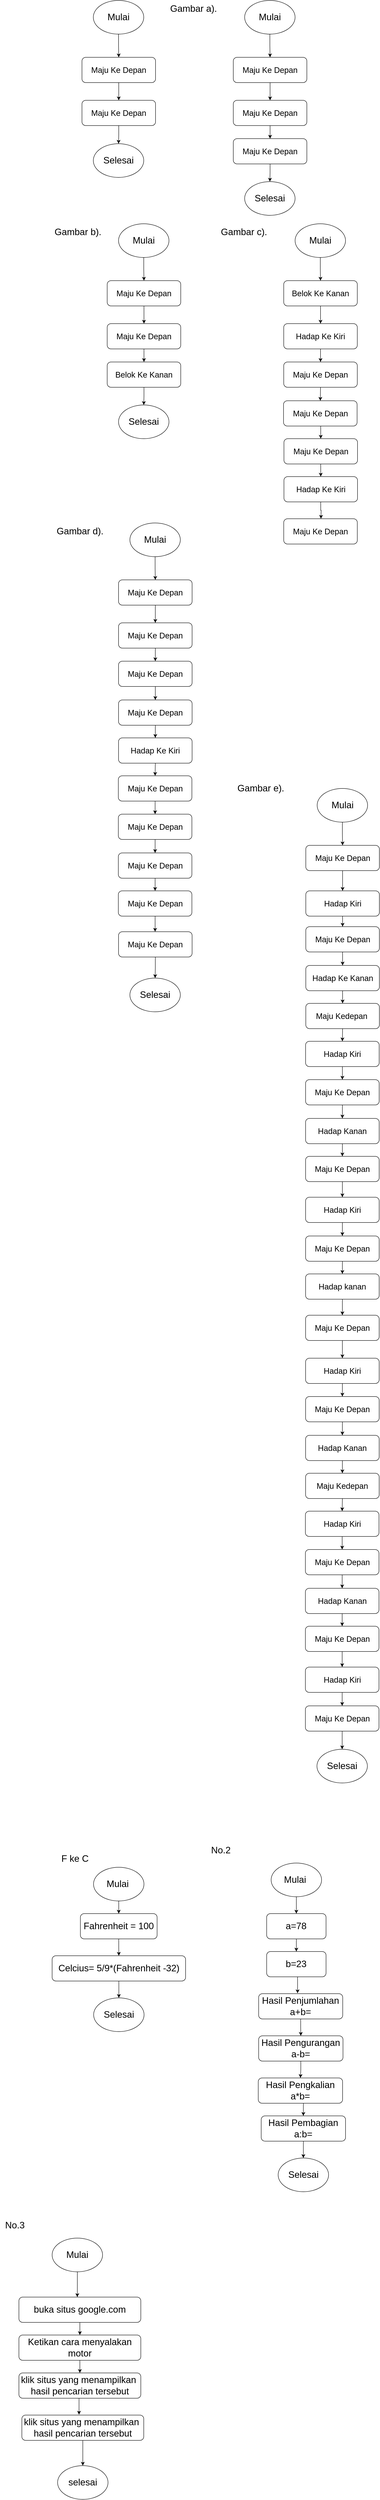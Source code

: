 <mxfile version="20.3.0" type="device" pages="2"><diagram id="CTqhnOpXzVAzgd7am5qN" name="Page-1"><mxGraphModel dx="2586" dy="1106" grid="1" gridSize="10" guides="1" tooltips="1" connect="1" arrows="1" fold="1" page="1" pageScale="1" pageWidth="850" pageHeight="1100" math="0" shadow="0"><root><mxCell id="0"/><mxCell id="1" parent="0"/><mxCell id="egLJqi1-wR6fPwSSr-BR-4" style="edgeStyle=orthogonalEdgeStyle;rounded=0;orthogonalLoop=1;jettySize=auto;html=1;exitX=0.5;exitY=1;exitDx=0;exitDy=0;entryX=0.5;entryY=0;entryDx=0;entryDy=0;fontSize=19;" edge="1" parent="1" source="egLJqi1-wR6fPwSSr-BR-1" target="egLJqi1-wR6fPwSSr-BR-3"><mxGeometry relative="1" as="geometry"/></mxCell><mxCell id="egLJqi1-wR6fPwSSr-BR-1" value="&lt;font style=&quot;font-size: 22px;&quot;&gt;Mulai&lt;/font&gt;" style="ellipse;whiteSpace=wrap;html=1;" vertex="1" parent="1"><mxGeometry x="67" y="50" width="120" height="80" as="geometry"/></mxCell><mxCell id="egLJqi1-wR6fPwSSr-BR-2" value="&lt;font style=&quot;font-size: 22px;&quot;&gt;Selesai&lt;/font&gt;" style="ellipse;whiteSpace=wrap;html=1;" vertex="1" parent="1"><mxGeometry x="67" y="390" width="120" height="80" as="geometry"/></mxCell><mxCell id="egLJqi1-wR6fPwSSr-BR-6" style="edgeStyle=orthogonalEdgeStyle;rounded=0;orthogonalLoop=1;jettySize=auto;html=1;exitX=0.5;exitY=1;exitDx=0;exitDy=0;entryX=0.5;entryY=0;entryDx=0;entryDy=0;fontSize=19;" edge="1" parent="1" source="egLJqi1-wR6fPwSSr-BR-3" target="egLJqi1-wR6fPwSSr-BR-5"><mxGeometry relative="1" as="geometry"/></mxCell><mxCell id="egLJqi1-wR6fPwSSr-BR-3" value="&lt;font style=&quot;font-size: 19px;&quot;&gt;Maju Ke Depan&lt;/font&gt;" style="rounded=1;whiteSpace=wrap;html=1;fontSize=22;" vertex="1" parent="1"><mxGeometry x="40" y="185" width="175" height="60" as="geometry"/></mxCell><mxCell id="egLJqi1-wR6fPwSSr-BR-7" style="edgeStyle=orthogonalEdgeStyle;rounded=0;orthogonalLoop=1;jettySize=auto;html=1;exitX=0.5;exitY=1;exitDx=0;exitDy=0;entryX=0.5;entryY=0;entryDx=0;entryDy=0;fontSize=19;" edge="1" parent="1" source="egLJqi1-wR6fPwSSr-BR-5" target="egLJqi1-wR6fPwSSr-BR-2"><mxGeometry relative="1" as="geometry"/></mxCell><mxCell id="egLJqi1-wR6fPwSSr-BR-5" value="&lt;font style=&quot;font-size: 19px;&quot;&gt;Maju Ke Depan&lt;/font&gt;" style="rounded=1;whiteSpace=wrap;html=1;fontSize=22;" vertex="1" parent="1"><mxGeometry x="40" y="287" width="175" height="60" as="geometry"/></mxCell><mxCell id="egLJqi1-wR6fPwSSr-BR-8" value="Gambar a)." style="text;html=1;align=center;verticalAlign=middle;resizable=0;points=[];autosize=1;strokeColor=none;fillColor=none;fontSize=22;" vertex="1" parent="1"><mxGeometry x="240" y="50" width="130" height="40" as="geometry"/></mxCell><mxCell id="egLJqi1-wR6fPwSSr-BR-13" style="edgeStyle=orthogonalEdgeStyle;rounded=0;orthogonalLoop=1;jettySize=auto;html=1;exitX=0.5;exitY=1;exitDx=0;exitDy=0;entryX=0.5;entryY=0;entryDx=0;entryDy=0;fontSize=19;" edge="1" parent="1" source="egLJqi1-wR6fPwSSr-BR-14" target="egLJqi1-wR6fPwSSr-BR-17"><mxGeometry relative="1" as="geometry"/></mxCell><mxCell id="egLJqi1-wR6fPwSSr-BR-14" value="&lt;font style=&quot;font-size: 22px;&quot;&gt;Mulai&lt;/font&gt;" style="ellipse;whiteSpace=wrap;html=1;" vertex="1" parent="1"><mxGeometry x="427" y="50" width="120" height="80" as="geometry"/></mxCell><mxCell id="egLJqi1-wR6fPwSSr-BR-15" value="&lt;font style=&quot;font-size: 22px;&quot;&gt;Selesai&lt;/font&gt;" style="ellipse;whiteSpace=wrap;html=1;" vertex="1" parent="1"><mxGeometry x="427" y="480" width="120" height="80" as="geometry"/></mxCell><mxCell id="egLJqi1-wR6fPwSSr-BR-16" style="edgeStyle=orthogonalEdgeStyle;rounded=0;orthogonalLoop=1;jettySize=auto;html=1;exitX=0.5;exitY=1;exitDx=0;exitDy=0;entryX=0.5;entryY=0;entryDx=0;entryDy=0;fontSize=19;" edge="1" parent="1" source="egLJqi1-wR6fPwSSr-BR-17" target="egLJqi1-wR6fPwSSr-BR-19"><mxGeometry relative="1" as="geometry"/></mxCell><mxCell id="egLJqi1-wR6fPwSSr-BR-17" value="&lt;font style=&quot;font-size: 19px;&quot;&gt;Maju Ke Depan&lt;/font&gt;" style="rounded=1;whiteSpace=wrap;html=1;fontSize=22;" vertex="1" parent="1"><mxGeometry x="400" y="185" width="175" height="60" as="geometry"/></mxCell><mxCell id="egLJqi1-wR6fPwSSr-BR-21" style="edgeStyle=orthogonalEdgeStyle;rounded=0;orthogonalLoop=1;jettySize=auto;html=1;exitX=0.5;exitY=1;exitDx=0;exitDy=0;entryX=0.5;entryY=0;entryDx=0;entryDy=0;fontSize=22;" edge="1" parent="1" source="egLJqi1-wR6fPwSSr-BR-19" target="egLJqi1-wR6fPwSSr-BR-20"><mxGeometry relative="1" as="geometry"/></mxCell><mxCell id="egLJqi1-wR6fPwSSr-BR-19" value="&lt;font style=&quot;font-size: 19px;&quot;&gt;Maju Ke Depan&lt;/font&gt;" style="rounded=1;whiteSpace=wrap;html=1;fontSize=22;" vertex="1" parent="1"><mxGeometry x="400" y="287" width="175" height="60" as="geometry"/></mxCell><mxCell id="egLJqi1-wR6fPwSSr-BR-22" style="edgeStyle=orthogonalEdgeStyle;rounded=0;orthogonalLoop=1;jettySize=auto;html=1;exitX=0.5;exitY=1;exitDx=0;exitDy=0;entryX=0.5;entryY=0;entryDx=0;entryDy=0;fontSize=22;" edge="1" parent="1" source="egLJqi1-wR6fPwSSr-BR-20" target="egLJqi1-wR6fPwSSr-BR-15"><mxGeometry relative="1" as="geometry"/></mxCell><mxCell id="egLJqi1-wR6fPwSSr-BR-20" value="&lt;font style=&quot;font-size: 19px;&quot;&gt;Maju Ke Depan&lt;/font&gt;" style="rounded=1;whiteSpace=wrap;html=1;fontSize=22;" vertex="1" parent="1"><mxGeometry x="400" y="378" width="175" height="60" as="geometry"/></mxCell><mxCell id="egLJqi1-wR6fPwSSr-BR-23" value="Gambar b)." style="text;html=1;align=center;verticalAlign=middle;resizable=0;points=[];autosize=1;strokeColor=none;fillColor=none;fontSize=22;" vertex="1" parent="1"><mxGeometry x="-35" y="580" width="130" height="40" as="geometry"/></mxCell><mxCell id="egLJqi1-wR6fPwSSr-BR-24" style="edgeStyle=orthogonalEdgeStyle;rounded=0;orthogonalLoop=1;jettySize=auto;html=1;exitX=0.5;exitY=1;exitDx=0;exitDy=0;entryX=0.5;entryY=0;entryDx=0;entryDy=0;fontSize=19;" edge="1" parent="1" source="egLJqi1-wR6fPwSSr-BR-25" target="egLJqi1-wR6fPwSSr-BR-28"><mxGeometry relative="1" as="geometry"/></mxCell><mxCell id="egLJqi1-wR6fPwSSr-BR-25" value="&lt;font style=&quot;font-size: 22px;&quot;&gt;Mulai&lt;/font&gt;" style="ellipse;whiteSpace=wrap;html=1;" vertex="1" parent="1"><mxGeometry x="127" y="580" width="120" height="80" as="geometry"/></mxCell><mxCell id="egLJqi1-wR6fPwSSr-BR-26" value="&lt;font style=&quot;font-size: 22px;&quot;&gt;Selesai&lt;/font&gt;" style="ellipse;whiteSpace=wrap;html=1;" vertex="1" parent="1"><mxGeometry x="127" y="1010" width="120" height="80" as="geometry"/></mxCell><mxCell id="egLJqi1-wR6fPwSSr-BR-27" style="edgeStyle=orthogonalEdgeStyle;rounded=0;orthogonalLoop=1;jettySize=auto;html=1;exitX=0.5;exitY=1;exitDx=0;exitDy=0;entryX=0.5;entryY=0;entryDx=0;entryDy=0;fontSize=19;" edge="1" parent="1" source="egLJqi1-wR6fPwSSr-BR-28" target="egLJqi1-wR6fPwSSr-BR-30"><mxGeometry relative="1" as="geometry"/></mxCell><mxCell id="egLJqi1-wR6fPwSSr-BR-28" value="&lt;font style=&quot;font-size: 19px;&quot;&gt;Maju Ke Depan&lt;/font&gt;" style="rounded=1;whiteSpace=wrap;html=1;fontSize=22;" vertex="1" parent="1"><mxGeometry x="100" y="715" width="175" height="60" as="geometry"/></mxCell><mxCell id="egLJqi1-wR6fPwSSr-BR-29" style="edgeStyle=orthogonalEdgeStyle;rounded=0;orthogonalLoop=1;jettySize=auto;html=1;exitX=0.5;exitY=1;exitDx=0;exitDy=0;entryX=0.5;entryY=0;entryDx=0;entryDy=0;fontSize=22;" edge="1" parent="1" source="egLJqi1-wR6fPwSSr-BR-30" target="egLJqi1-wR6fPwSSr-BR-32"><mxGeometry relative="1" as="geometry"/></mxCell><mxCell id="egLJqi1-wR6fPwSSr-BR-30" value="&lt;font style=&quot;font-size: 19px;&quot;&gt;Maju Ke Depan&lt;/font&gt;" style="rounded=1;whiteSpace=wrap;html=1;fontSize=22;" vertex="1" parent="1"><mxGeometry x="100" y="817" width="175" height="60" as="geometry"/></mxCell><mxCell id="egLJqi1-wR6fPwSSr-BR-31" style="edgeStyle=orthogonalEdgeStyle;rounded=0;orthogonalLoop=1;jettySize=auto;html=1;exitX=0.5;exitY=1;exitDx=0;exitDy=0;entryX=0.5;entryY=0;entryDx=0;entryDy=0;fontSize=22;" edge="1" parent="1" source="egLJqi1-wR6fPwSSr-BR-32" target="egLJqi1-wR6fPwSSr-BR-26"><mxGeometry relative="1" as="geometry"/></mxCell><mxCell id="egLJqi1-wR6fPwSSr-BR-32" value="&lt;font style=&quot;font-size: 19px;&quot;&gt;Belok Ke Kanan&lt;/font&gt;" style="rounded=1;whiteSpace=wrap;html=1;fontSize=22;" vertex="1" parent="1"><mxGeometry x="100" y="908" width="175" height="60" as="geometry"/></mxCell><mxCell id="egLJqi1-wR6fPwSSr-BR-33" style="edgeStyle=orthogonalEdgeStyle;rounded=0;orthogonalLoop=1;jettySize=auto;html=1;exitX=0.5;exitY=1;exitDx=0;exitDy=0;entryX=0.5;entryY=0;entryDx=0;entryDy=0;fontSize=19;" edge="1" parent="1" source="egLJqi1-wR6fPwSSr-BR-34" target="egLJqi1-wR6fPwSSr-BR-37"><mxGeometry relative="1" as="geometry"/></mxCell><mxCell id="egLJqi1-wR6fPwSSr-BR-34" value="&lt;font style=&quot;font-size: 22px;&quot;&gt;Mulai&lt;/font&gt;" style="ellipse;whiteSpace=wrap;html=1;" vertex="1" parent="1"><mxGeometry x="547" y="580" width="120" height="80" as="geometry"/></mxCell><mxCell id="egLJqi1-wR6fPwSSr-BR-36" style="edgeStyle=orthogonalEdgeStyle;rounded=0;orthogonalLoop=1;jettySize=auto;html=1;exitX=0.5;exitY=1;exitDx=0;exitDy=0;entryX=0.5;entryY=0;entryDx=0;entryDy=0;fontSize=19;" edge="1" parent="1" source="egLJqi1-wR6fPwSSr-BR-37" target="egLJqi1-wR6fPwSSr-BR-39"><mxGeometry relative="1" as="geometry"/></mxCell><mxCell id="egLJqi1-wR6fPwSSr-BR-37" value="&lt;font style=&quot;font-size: 19px;&quot;&gt;Belok Ke Kanan&lt;/font&gt;" style="rounded=1;whiteSpace=wrap;html=1;fontSize=22;" vertex="1" parent="1"><mxGeometry x="520" y="715" width="175" height="60" as="geometry"/></mxCell><mxCell id="egLJqi1-wR6fPwSSr-BR-38" style="edgeStyle=orthogonalEdgeStyle;rounded=0;orthogonalLoop=1;jettySize=auto;html=1;exitX=0.5;exitY=1;exitDx=0;exitDy=0;entryX=0.5;entryY=0;entryDx=0;entryDy=0;fontSize=22;" edge="1" parent="1" source="egLJqi1-wR6fPwSSr-BR-39" target="egLJqi1-wR6fPwSSr-BR-41"><mxGeometry relative="1" as="geometry"/></mxCell><mxCell id="egLJqi1-wR6fPwSSr-BR-39" value="&lt;font style=&quot;font-size: 19px;&quot;&gt;Hadap Ke Kiri&lt;/font&gt;" style="rounded=1;whiteSpace=wrap;html=1;fontSize=22;" vertex="1" parent="1"><mxGeometry x="520" y="817" width="175" height="60" as="geometry"/></mxCell><mxCell id="egLJqi1-wR6fPwSSr-BR-135" style="edgeStyle=orthogonalEdgeStyle;rounded=0;orthogonalLoop=1;jettySize=auto;html=1;exitX=0.5;exitY=1;exitDx=0;exitDy=0;entryX=0.5;entryY=0;entryDx=0;entryDy=0;fontSize=22;" edge="1" parent="1" source="egLJqi1-wR6fPwSSr-BR-41" target="egLJqi1-wR6fPwSSr-BR-132"><mxGeometry relative="1" as="geometry"/></mxCell><mxCell id="egLJqi1-wR6fPwSSr-BR-41" value="&lt;font style=&quot;font-size: 19px;&quot;&gt;Maju Ke Depan&lt;/font&gt;" style="rounded=1;whiteSpace=wrap;html=1;fontSize=22;" vertex="1" parent="1"><mxGeometry x="520" y="908" width="175" height="60" as="geometry"/></mxCell><mxCell id="egLJqi1-wR6fPwSSr-BR-42" value="Gambar c)." style="text;html=1;align=center;verticalAlign=middle;resizable=0;points=[];autosize=1;strokeColor=none;fillColor=none;fontSize=22;" vertex="1" parent="1"><mxGeometry x="360" y="580" width="130" height="40" as="geometry"/></mxCell><mxCell id="egLJqi1-wR6fPwSSr-BR-46" style="edgeStyle=orthogonalEdgeStyle;rounded=0;orthogonalLoop=1;jettySize=auto;html=1;exitX=0.5;exitY=1;exitDx=0;exitDy=0;entryX=0.5;entryY=0;entryDx=0;entryDy=0;fontSize=22;" edge="1" parent="1" source="egLJqi1-wR6fPwSSr-BR-43" target="egLJqi1-wR6fPwSSr-BR-44"><mxGeometry relative="1" as="geometry"/></mxCell><mxCell id="egLJqi1-wR6fPwSSr-BR-43" value="&lt;font style=&quot;font-size: 19px;&quot;&gt;Maju Ke Depan&lt;/font&gt;" style="rounded=1;whiteSpace=wrap;html=1;fontSize=22;" vertex="1" parent="1"><mxGeometry x="520.5" y="1090" width="175" height="60" as="geometry"/></mxCell><mxCell id="egLJqi1-wR6fPwSSr-BR-48" style="edgeStyle=orthogonalEdgeStyle;rounded=0;orthogonalLoop=1;jettySize=auto;html=1;exitX=0.5;exitY=1;exitDx=0;exitDy=0;fontSize=22;" edge="1" parent="1" source="egLJqi1-wR6fPwSSr-BR-44"><mxGeometry relative="1" as="geometry"><mxPoint x="608.5" y="1280" as="targetPoint"/></mxGeometry></mxCell><mxCell id="egLJqi1-wR6fPwSSr-BR-44" value="&lt;font style=&quot;font-size: 19px;&quot;&gt;Hadap Ke Kiri&lt;/font&gt;" style="rounded=1;whiteSpace=wrap;html=1;fontSize=22;" vertex="1" parent="1"><mxGeometry x="520.5" y="1180" width="175" height="60" as="geometry"/></mxCell><mxCell id="egLJqi1-wR6fPwSSr-BR-49" style="edgeStyle=orthogonalEdgeStyle;rounded=0;orthogonalLoop=1;jettySize=auto;html=1;exitX=0.5;exitY=1;exitDx=0;exitDy=0;entryX=0.5;entryY=0;entryDx=0;entryDy=0;fontSize=19;" edge="1" parent="1" source="egLJqi1-wR6fPwSSr-BR-50" target="egLJqi1-wR6fPwSSr-BR-52"><mxGeometry relative="1" as="geometry"/></mxCell><mxCell id="egLJqi1-wR6fPwSSr-BR-50" value="&lt;font style=&quot;font-size: 22px;&quot;&gt;Mulai&lt;/font&gt;" style="ellipse;whiteSpace=wrap;html=1;" vertex="1" parent="1"><mxGeometry x="154" y="1290" width="120" height="80" as="geometry"/></mxCell><mxCell id="egLJqi1-wR6fPwSSr-BR-51" style="edgeStyle=orthogonalEdgeStyle;rounded=0;orthogonalLoop=1;jettySize=auto;html=1;exitX=0.5;exitY=1;exitDx=0;exitDy=0;entryX=0.5;entryY=0;entryDx=0;entryDy=0;fontSize=19;" edge="1" parent="1" source="egLJqi1-wR6fPwSSr-BR-52" target="egLJqi1-wR6fPwSSr-BR-54"><mxGeometry relative="1" as="geometry"/></mxCell><mxCell id="egLJqi1-wR6fPwSSr-BR-52" value="&lt;font style=&quot;font-size: 19px;&quot;&gt;Maju Ke Depan&lt;/font&gt;" style="rounded=1;whiteSpace=wrap;html=1;fontSize=22;" vertex="1" parent="1"><mxGeometry x="127" y="1425" width="175" height="60" as="geometry"/></mxCell><mxCell id="egLJqi1-wR6fPwSSr-BR-53" style="edgeStyle=orthogonalEdgeStyle;rounded=0;orthogonalLoop=1;jettySize=auto;html=1;exitX=0.5;exitY=1;exitDx=0;exitDy=0;entryX=0.5;entryY=0;entryDx=0;entryDy=0;fontSize=22;" edge="1" parent="1" source="egLJqi1-wR6fPwSSr-BR-54" target="egLJqi1-wR6fPwSSr-BR-56"><mxGeometry relative="1" as="geometry"/></mxCell><mxCell id="egLJqi1-wR6fPwSSr-BR-54" value="&lt;font style=&quot;font-size: 19px;&quot;&gt;Maju Ke Depan&lt;/font&gt;" style="rounded=1;whiteSpace=wrap;html=1;fontSize=22;" vertex="1" parent="1"><mxGeometry x="127" y="1527" width="175" height="60" as="geometry"/></mxCell><mxCell id="egLJqi1-wR6fPwSSr-BR-55" style="edgeStyle=orthogonalEdgeStyle;rounded=0;orthogonalLoop=1;jettySize=auto;html=1;exitX=0.5;exitY=1;exitDx=0;exitDy=0;entryX=0.5;entryY=0;entryDx=0;entryDy=0;fontSize=22;" edge="1" parent="1" source="egLJqi1-wR6fPwSSr-BR-56" target="egLJqi1-wR6fPwSSr-BR-58"><mxGeometry relative="1" as="geometry"><mxPoint x="214" y="1720" as="targetPoint"/></mxGeometry></mxCell><mxCell id="egLJqi1-wR6fPwSSr-BR-56" value="&lt;font style=&quot;font-size: 19px;&quot;&gt;Maju Ke Depan&lt;/font&gt;" style="rounded=1;whiteSpace=wrap;html=1;fontSize=22;" vertex="1" parent="1"><mxGeometry x="127" y="1618" width="175" height="60" as="geometry"/></mxCell><mxCell id="egLJqi1-wR6fPwSSr-BR-57" style="edgeStyle=orthogonalEdgeStyle;rounded=0;orthogonalLoop=1;jettySize=auto;html=1;exitX=0.5;exitY=1;exitDx=0;exitDy=0;entryX=0.5;entryY=0;entryDx=0;entryDy=0;fontSize=22;" edge="1" parent="1" source="egLJqi1-wR6fPwSSr-BR-58" target="egLJqi1-wR6fPwSSr-BR-59"><mxGeometry relative="1" as="geometry"/></mxCell><mxCell id="egLJqi1-wR6fPwSSr-BR-58" value="&lt;font style=&quot;font-size: 19px;&quot;&gt;Maju Ke Depan&lt;/font&gt;" style="rounded=1;whiteSpace=wrap;html=1;fontSize=22;" vertex="1" parent="1"><mxGeometry x="127" y="1710" width="175" height="60" as="geometry"/></mxCell><mxCell id="egLJqi1-wR6fPwSSr-BR-75" style="edgeStyle=orthogonalEdgeStyle;rounded=0;orthogonalLoop=1;jettySize=auto;html=1;exitX=0.5;exitY=1;exitDx=0;exitDy=0;entryX=0.5;entryY=0;entryDx=0;entryDy=0;fontSize=22;" edge="1" parent="1" source="egLJqi1-wR6fPwSSr-BR-59" target="egLJqi1-wR6fPwSSr-BR-69"><mxGeometry relative="1" as="geometry"/></mxCell><mxCell id="egLJqi1-wR6fPwSSr-BR-59" value="&lt;span style=&quot;font-size: 19px;&quot;&gt;Hadap Ke Kiri&lt;/span&gt;" style="rounded=1;whiteSpace=wrap;html=1;fontSize=22;" vertex="1" parent="1"><mxGeometry x="127" y="1800" width="175" height="60" as="geometry"/></mxCell><mxCell id="egLJqi1-wR6fPwSSr-BR-60" value="Gambar d)." style="text;html=1;align=center;verticalAlign=middle;resizable=0;points=[];autosize=1;strokeColor=none;fillColor=none;fontSize=22;" vertex="1" parent="1"><mxGeometry x="-30" y="1290" width="130" height="40" as="geometry"/></mxCell><mxCell id="egLJqi1-wR6fPwSSr-BR-68" style="edgeStyle=orthogonalEdgeStyle;rounded=0;orthogonalLoop=1;jettySize=auto;html=1;exitX=0.5;exitY=1;exitDx=0;exitDy=0;entryX=0.5;entryY=0;entryDx=0;entryDy=0;fontSize=22;" edge="1" parent="1" source="egLJqi1-wR6fPwSSr-BR-69" target="egLJqi1-wR6fPwSSr-BR-71"><mxGeometry relative="1" as="geometry"/></mxCell><mxCell id="egLJqi1-wR6fPwSSr-BR-69" value="&lt;font style=&quot;font-size: 19px;&quot;&gt;Maju Ke Depan&lt;/font&gt;" style="rounded=1;whiteSpace=wrap;html=1;fontSize=22;" vertex="1" parent="1"><mxGeometry x="126.5" y="1890" width="175" height="60" as="geometry"/></mxCell><mxCell id="egLJqi1-wR6fPwSSr-BR-70" style="edgeStyle=orthogonalEdgeStyle;rounded=0;orthogonalLoop=1;jettySize=auto;html=1;exitX=0.5;exitY=1;exitDx=0;exitDy=0;entryX=0.5;entryY=0;entryDx=0;entryDy=0;fontSize=22;" edge="1" parent="1" source="egLJqi1-wR6fPwSSr-BR-71" target="egLJqi1-wR6fPwSSr-BR-73"><mxGeometry relative="1" as="geometry"><mxPoint x="213.5" y="2083" as="targetPoint"/></mxGeometry></mxCell><mxCell id="egLJqi1-wR6fPwSSr-BR-71" value="&lt;font style=&quot;font-size: 19px;&quot;&gt;Maju Ke Depan&lt;/font&gt;" style="rounded=1;whiteSpace=wrap;html=1;fontSize=22;" vertex="1" parent="1"><mxGeometry x="126.5" y="1981" width="175" height="60" as="geometry"/></mxCell><mxCell id="egLJqi1-wR6fPwSSr-BR-72" style="edgeStyle=orthogonalEdgeStyle;rounded=0;orthogonalLoop=1;jettySize=auto;html=1;exitX=0.5;exitY=1;exitDx=0;exitDy=0;entryX=0.5;entryY=0;entryDx=0;entryDy=0;fontSize=22;" edge="1" parent="1" source="egLJqi1-wR6fPwSSr-BR-73" target="egLJqi1-wR6fPwSSr-BR-74"><mxGeometry relative="1" as="geometry"/></mxCell><mxCell id="egLJqi1-wR6fPwSSr-BR-73" value="&lt;font style=&quot;font-size: 19px;&quot;&gt;Maju Ke Depan&lt;/font&gt;" style="rounded=1;whiteSpace=wrap;html=1;fontSize=22;" vertex="1" parent="1"><mxGeometry x="126.5" y="2073" width="175" height="60" as="geometry"/></mxCell><mxCell id="egLJqi1-wR6fPwSSr-BR-77" style="edgeStyle=orthogonalEdgeStyle;rounded=0;orthogonalLoop=1;jettySize=auto;html=1;exitX=0.5;exitY=1;exitDx=0;exitDy=0;entryX=0.5;entryY=0;entryDx=0;entryDy=0;fontSize=22;" edge="1" parent="1" source="egLJqi1-wR6fPwSSr-BR-74"><mxGeometry relative="1" as="geometry"><mxPoint x="214" y="2260" as="targetPoint"/></mxGeometry></mxCell><mxCell id="egLJqi1-wR6fPwSSr-BR-74" value="&lt;font style=&quot;font-size: 19px;&quot;&gt;Maju Ke Depan&lt;/font&gt;" style="rounded=1;whiteSpace=wrap;html=1;fontSize=22;" vertex="1" parent="1"><mxGeometry x="126.5" y="2163" width="175" height="60" as="geometry"/></mxCell><mxCell id="egLJqi1-wR6fPwSSr-BR-78" style="edgeStyle=orthogonalEdgeStyle;rounded=0;orthogonalLoop=1;jettySize=auto;html=1;exitX=0.5;exitY=1;exitDx=0;exitDy=0;entryX=0.5;entryY=0;entryDx=0;entryDy=0;fontSize=19;" edge="1" parent="1" source="egLJqi1-wR6fPwSSr-BR-79" target="egLJqi1-wR6fPwSSr-BR-81"><mxGeometry relative="1" as="geometry"/></mxCell><mxCell id="egLJqi1-wR6fPwSSr-BR-79" value="&lt;font style=&quot;font-size: 22px;&quot;&gt;Mulai&lt;/font&gt;" style="ellipse;whiteSpace=wrap;html=1;" vertex="1" parent="1"><mxGeometry x="599.5" y="1920" width="120" height="80" as="geometry"/></mxCell><mxCell id="egLJqi1-wR6fPwSSr-BR-80" style="edgeStyle=orthogonalEdgeStyle;rounded=0;orthogonalLoop=1;jettySize=auto;html=1;exitX=0.5;exitY=1;exitDx=0;exitDy=0;entryX=0.5;entryY=0;entryDx=0;entryDy=0;fontSize=19;" edge="1" parent="1" source="egLJqi1-wR6fPwSSr-BR-81" target="egLJqi1-wR6fPwSSr-BR-83"><mxGeometry relative="1" as="geometry"/></mxCell><mxCell id="egLJqi1-wR6fPwSSr-BR-81" value="&lt;font style=&quot;font-size: 19px;&quot;&gt;Maju Ke Depan&lt;/font&gt;" style="rounded=1;whiteSpace=wrap;html=1;fontSize=22;" vertex="1" parent="1"><mxGeometry x="572.5" y="2055" width="175" height="60" as="geometry"/></mxCell><mxCell id="egLJqi1-wR6fPwSSr-BR-82" style="edgeStyle=orthogonalEdgeStyle;rounded=0;orthogonalLoop=1;jettySize=auto;html=1;exitX=0.5;exitY=1;exitDx=0;exitDy=0;entryX=0.5;entryY=0;entryDx=0;entryDy=0;fontSize=22;" edge="1" parent="1" source="egLJqi1-wR6fPwSSr-BR-83" target="egLJqi1-wR6fPwSSr-BR-85"><mxGeometry relative="1" as="geometry"/></mxCell><mxCell id="egLJqi1-wR6fPwSSr-BR-83" value="&lt;font style=&quot;font-size: 19px;&quot;&gt;Hadap Kiri&lt;/font&gt;" style="rounded=1;whiteSpace=wrap;html=1;fontSize=22;" vertex="1" parent="1"><mxGeometry x="572.5" y="2163" width="175" height="60" as="geometry"/></mxCell><mxCell id="egLJqi1-wR6fPwSSr-BR-84" style="edgeStyle=orthogonalEdgeStyle;rounded=0;orthogonalLoop=1;jettySize=auto;html=1;exitX=0.5;exitY=1;exitDx=0;exitDy=0;entryX=0.5;entryY=0;entryDx=0;entryDy=0;fontSize=22;" edge="1" parent="1" source="egLJqi1-wR6fPwSSr-BR-85" target="egLJqi1-wR6fPwSSr-BR-87"><mxGeometry relative="1" as="geometry"><mxPoint x="659.5" y="2350" as="targetPoint"/></mxGeometry></mxCell><mxCell id="egLJqi1-wR6fPwSSr-BR-85" value="&lt;font style=&quot;font-size: 19px;&quot;&gt;Maju Ke Depan&lt;/font&gt;" style="rounded=1;whiteSpace=wrap;html=1;fontSize=22;" vertex="1" parent="1"><mxGeometry x="572.5" y="2248" width="175" height="60" as="geometry"/></mxCell><mxCell id="egLJqi1-wR6fPwSSr-BR-86" style="edgeStyle=orthogonalEdgeStyle;rounded=0;orthogonalLoop=1;jettySize=auto;html=1;exitX=0.5;exitY=1;exitDx=0;exitDy=0;entryX=0.5;entryY=0;entryDx=0;entryDy=0;fontSize=22;" edge="1" parent="1" source="egLJqi1-wR6fPwSSr-BR-87" target="egLJqi1-wR6fPwSSr-BR-89"><mxGeometry relative="1" as="geometry"/></mxCell><mxCell id="egLJqi1-wR6fPwSSr-BR-87" value="&lt;font style=&quot;font-size: 19px;&quot;&gt;Hadap Ke Kanan&lt;/font&gt;" style="rounded=1;whiteSpace=wrap;html=1;fontSize=22;" vertex="1" parent="1"><mxGeometry x="572.5" y="2340" width="175" height="60" as="geometry"/></mxCell><mxCell id="egLJqi1-wR6fPwSSr-BR-88" style="edgeStyle=orthogonalEdgeStyle;rounded=0;orthogonalLoop=1;jettySize=auto;html=1;exitX=0.5;exitY=1;exitDx=0;exitDy=0;entryX=0.5;entryY=0;entryDx=0;entryDy=0;fontSize=22;" edge="1" parent="1" source="egLJqi1-wR6fPwSSr-BR-89" target="egLJqi1-wR6fPwSSr-BR-91"><mxGeometry relative="1" as="geometry"/></mxCell><mxCell id="egLJqi1-wR6fPwSSr-BR-89" value="&lt;font style=&quot;font-size: 19px;&quot;&gt;Maju Kedepan&amp;nbsp;&lt;/font&gt;" style="rounded=1;whiteSpace=wrap;html=1;fontSize=22;" vertex="1" parent="1"><mxGeometry x="572.5" y="2430" width="175" height="60" as="geometry"/></mxCell><mxCell id="egLJqi1-wR6fPwSSr-BR-90" style="edgeStyle=orthogonalEdgeStyle;rounded=0;orthogonalLoop=1;jettySize=auto;html=1;exitX=0.5;exitY=1;exitDx=0;exitDy=0;entryX=0.5;entryY=0;entryDx=0;entryDy=0;fontSize=22;" edge="1" parent="1" source="egLJqi1-wR6fPwSSr-BR-91" target="egLJqi1-wR6fPwSSr-BR-93"><mxGeometry relative="1" as="geometry"/></mxCell><mxCell id="egLJqi1-wR6fPwSSr-BR-91" value="&lt;font style=&quot;font-size: 19px;&quot;&gt;Hadap Kiri&lt;/font&gt;" style="rounded=1;whiteSpace=wrap;html=1;fontSize=22;" vertex="1" parent="1"><mxGeometry x="572" y="2520" width="175" height="60" as="geometry"/></mxCell><mxCell id="egLJqi1-wR6fPwSSr-BR-92" style="edgeStyle=orthogonalEdgeStyle;rounded=0;orthogonalLoop=1;jettySize=auto;html=1;exitX=0.5;exitY=1;exitDx=0;exitDy=0;entryX=0.5;entryY=0;entryDx=0;entryDy=0;fontSize=22;" edge="1" parent="1" source="egLJqi1-wR6fPwSSr-BR-93" target="egLJqi1-wR6fPwSSr-BR-95"><mxGeometry relative="1" as="geometry"><mxPoint x="659" y="2713" as="targetPoint"/></mxGeometry></mxCell><mxCell id="egLJqi1-wR6fPwSSr-BR-93" value="&lt;font style=&quot;font-size: 19px;&quot;&gt;Maju Ke Depan&lt;/font&gt;" style="rounded=1;whiteSpace=wrap;html=1;fontSize=22;" vertex="1" parent="1"><mxGeometry x="572" y="2611" width="175" height="60" as="geometry"/></mxCell><mxCell id="egLJqi1-wR6fPwSSr-BR-94" style="edgeStyle=orthogonalEdgeStyle;rounded=0;orthogonalLoop=1;jettySize=auto;html=1;exitX=0.5;exitY=1;exitDx=0;exitDy=0;entryX=0.5;entryY=0;entryDx=0;entryDy=0;fontSize=22;" edge="1" parent="1" source="egLJqi1-wR6fPwSSr-BR-95" target="egLJqi1-wR6fPwSSr-BR-96"><mxGeometry relative="1" as="geometry"/></mxCell><mxCell id="egLJqi1-wR6fPwSSr-BR-95" value="&lt;font style=&quot;font-size: 19px;&quot;&gt;Hadap Kanan&lt;/font&gt;" style="rounded=1;whiteSpace=wrap;html=1;fontSize=22;" vertex="1" parent="1"><mxGeometry x="572" y="2703" width="175" height="60" as="geometry"/></mxCell><mxCell id="egLJqi1-wR6fPwSSr-BR-103" style="edgeStyle=orthogonalEdgeStyle;rounded=0;orthogonalLoop=1;jettySize=auto;html=1;exitX=0.5;exitY=1;exitDx=0;exitDy=0;entryX=0.5;entryY=0;entryDx=0;entryDy=0;fontSize=22;" edge="1" parent="1" source="egLJqi1-wR6fPwSSr-BR-96" target="egLJqi1-wR6fPwSSr-BR-99"><mxGeometry relative="1" as="geometry"/></mxCell><mxCell id="egLJqi1-wR6fPwSSr-BR-96" value="&lt;font style=&quot;font-size: 19px;&quot;&gt;Maju Ke Depan&lt;/font&gt;" style="rounded=1;whiteSpace=wrap;html=1;fontSize=22;" vertex="1" parent="1"><mxGeometry x="572" y="2793" width="175" height="60" as="geometry"/></mxCell><mxCell id="egLJqi1-wR6fPwSSr-BR-97" value="Gambar e)." style="text;html=1;align=center;verticalAlign=middle;resizable=0;points=[];autosize=1;strokeColor=none;fillColor=none;fontSize=22;" vertex="1" parent="1"><mxGeometry x="400" y="1900" width="130" height="40" as="geometry"/></mxCell><mxCell id="egLJqi1-wR6fPwSSr-BR-98" style="edgeStyle=orthogonalEdgeStyle;rounded=0;orthogonalLoop=1;jettySize=auto;html=1;exitX=0.5;exitY=1;exitDx=0;exitDy=0;entryX=0.5;entryY=0;entryDx=0;entryDy=0;fontSize=22;" edge="1" parent="1" source="egLJqi1-wR6fPwSSr-BR-99" target="egLJqi1-wR6fPwSSr-BR-101"><mxGeometry relative="1" as="geometry"><mxPoint x="659" y="2992" as="targetPoint"/></mxGeometry></mxCell><mxCell id="egLJqi1-wR6fPwSSr-BR-99" value="&lt;font style=&quot;font-size: 19px;&quot;&gt;Hadap Kiri&lt;/font&gt;" style="rounded=1;whiteSpace=wrap;html=1;fontSize=22;" vertex="1" parent="1"><mxGeometry x="572" y="2890" width="175" height="60" as="geometry"/></mxCell><mxCell id="egLJqi1-wR6fPwSSr-BR-100" style="edgeStyle=orthogonalEdgeStyle;rounded=0;orthogonalLoop=1;jettySize=auto;html=1;exitX=0.5;exitY=1;exitDx=0;exitDy=0;entryX=0.5;entryY=0;entryDx=0;entryDy=0;fontSize=22;" edge="1" parent="1" source="egLJqi1-wR6fPwSSr-BR-101" target="egLJqi1-wR6fPwSSr-BR-102"><mxGeometry relative="1" as="geometry"/></mxCell><mxCell id="egLJqi1-wR6fPwSSr-BR-101" value="&lt;font style=&quot;font-size: 19px;&quot;&gt;Maju Ke Depan&lt;/font&gt;" style="rounded=1;whiteSpace=wrap;html=1;fontSize=22;" vertex="1" parent="1"><mxGeometry x="572" y="2982" width="175" height="60" as="geometry"/></mxCell><mxCell id="egLJqi1-wR6fPwSSr-BR-129" style="edgeStyle=orthogonalEdgeStyle;rounded=0;orthogonalLoop=1;jettySize=auto;html=1;exitX=0.5;exitY=1;exitDx=0;exitDy=0;entryX=0.5;entryY=0;entryDx=0;entryDy=0;fontSize=22;" edge="1" parent="1" source="egLJqi1-wR6fPwSSr-BR-102" target="egLJqi1-wR6fPwSSr-BR-109"><mxGeometry relative="1" as="geometry"/></mxCell><mxCell id="egLJqi1-wR6fPwSSr-BR-102" value="&lt;font style=&quot;font-size: 19px;&quot;&gt;Hadap kanan&lt;/font&gt;" style="rounded=1;whiteSpace=wrap;html=1;fontSize=22;" vertex="1" parent="1"><mxGeometry x="572" y="3072" width="175" height="60" as="geometry"/></mxCell><mxCell id="egLJqi1-wR6fPwSSr-BR-107" style="edgeStyle=orthogonalEdgeStyle;rounded=0;orthogonalLoop=1;jettySize=auto;html=1;exitX=0.5;exitY=1;exitDx=0;exitDy=0;entryX=0.5;entryY=0;entryDx=0;entryDy=0;fontSize=22;" edge="1" parent="1" source="egLJqi1-wR6fPwSSr-BR-104" target="egLJqi1-wR6fPwSSr-BR-106"><mxGeometry relative="1" as="geometry"/></mxCell><mxCell id="egLJqi1-wR6fPwSSr-BR-104" value="&lt;font style=&quot;font-size: 19px;&quot;&gt;Maju Ke Depan&lt;/font&gt;" style="rounded=1;whiteSpace=wrap;html=1;fontSize=22;" vertex="1" parent="1"><mxGeometry x="127" y="2260" width="175" height="60" as="geometry"/></mxCell><mxCell id="egLJqi1-wR6fPwSSr-BR-106" value="&lt;font style=&quot;font-size: 22px;&quot;&gt;Selesai&lt;/font&gt;" style="ellipse;whiteSpace=wrap;html=1;" vertex="1" parent="1"><mxGeometry x="154" y="2370" width="120" height="80" as="geometry"/></mxCell><mxCell id="egLJqi1-wR6fPwSSr-BR-108" style="edgeStyle=orthogonalEdgeStyle;rounded=0;orthogonalLoop=1;jettySize=auto;html=1;exitX=0.5;exitY=1;exitDx=0;exitDy=0;entryX=0.5;entryY=0;entryDx=0;entryDy=0;fontSize=19;" edge="1" parent="1" source="egLJqi1-wR6fPwSSr-BR-109" target="egLJqi1-wR6fPwSSr-BR-111"><mxGeometry relative="1" as="geometry"/></mxCell><mxCell id="egLJqi1-wR6fPwSSr-BR-109" value="&lt;font style=&quot;font-size: 19px;&quot;&gt;Maju Ke Depan&lt;/font&gt;" style="rounded=1;whiteSpace=wrap;html=1;fontSize=22;" vertex="1" parent="1"><mxGeometry x="572" y="3170" width="175" height="60" as="geometry"/></mxCell><mxCell id="egLJqi1-wR6fPwSSr-BR-110" style="edgeStyle=orthogonalEdgeStyle;rounded=0;orthogonalLoop=1;jettySize=auto;html=1;exitX=0.5;exitY=1;exitDx=0;exitDy=0;entryX=0.5;entryY=0;entryDx=0;entryDy=0;fontSize=22;" edge="1" parent="1" source="egLJqi1-wR6fPwSSr-BR-111" target="egLJqi1-wR6fPwSSr-BR-113"><mxGeometry relative="1" as="geometry"/></mxCell><mxCell id="egLJqi1-wR6fPwSSr-BR-111" value="&lt;font style=&quot;font-size: 19px;&quot;&gt;Hadap Kiri&lt;/font&gt;" style="rounded=1;whiteSpace=wrap;html=1;fontSize=22;" vertex="1" parent="1"><mxGeometry x="572" y="3272" width="175" height="60" as="geometry"/></mxCell><mxCell id="egLJqi1-wR6fPwSSr-BR-112" style="edgeStyle=orthogonalEdgeStyle;rounded=0;orthogonalLoop=1;jettySize=auto;html=1;exitX=0.5;exitY=1;exitDx=0;exitDy=0;entryX=0.5;entryY=0;entryDx=0;entryDy=0;fontSize=22;" edge="1" parent="1" source="egLJqi1-wR6fPwSSr-BR-113" target="egLJqi1-wR6fPwSSr-BR-115"><mxGeometry relative="1" as="geometry"><mxPoint x="659" y="3465" as="targetPoint"/></mxGeometry></mxCell><mxCell id="egLJqi1-wR6fPwSSr-BR-113" value="&lt;font style=&quot;font-size: 19px;&quot;&gt;Maju Ke Depan&lt;/font&gt;" style="rounded=1;whiteSpace=wrap;html=1;fontSize=22;" vertex="1" parent="1"><mxGeometry x="572" y="3363" width="175" height="60" as="geometry"/></mxCell><mxCell id="egLJqi1-wR6fPwSSr-BR-114" style="edgeStyle=orthogonalEdgeStyle;rounded=0;orthogonalLoop=1;jettySize=auto;html=1;exitX=0.5;exitY=1;exitDx=0;exitDy=0;entryX=0.5;entryY=0;entryDx=0;entryDy=0;fontSize=22;" edge="1" parent="1" source="egLJqi1-wR6fPwSSr-BR-115" target="egLJqi1-wR6fPwSSr-BR-117"><mxGeometry relative="1" as="geometry"/></mxCell><mxCell id="egLJqi1-wR6fPwSSr-BR-115" value="&lt;font style=&quot;font-size: 19px;&quot;&gt;Hadap Kanan&lt;/font&gt;" style="rounded=1;whiteSpace=wrap;html=1;fontSize=22;" vertex="1" parent="1"><mxGeometry x="572" y="3455" width="175" height="60" as="geometry"/></mxCell><mxCell id="egLJqi1-wR6fPwSSr-BR-116" style="edgeStyle=orthogonalEdgeStyle;rounded=0;orthogonalLoop=1;jettySize=auto;html=1;exitX=0.5;exitY=1;exitDx=0;exitDy=0;entryX=0.5;entryY=0;entryDx=0;entryDy=0;fontSize=22;" edge="1" parent="1" source="egLJqi1-wR6fPwSSr-BR-117" target="egLJqi1-wR6fPwSSr-BR-119"><mxGeometry relative="1" as="geometry"/></mxCell><mxCell id="egLJqi1-wR6fPwSSr-BR-117" value="&lt;font style=&quot;font-size: 19px;&quot;&gt;Maju Kedepan&lt;/font&gt;" style="rounded=1;whiteSpace=wrap;html=1;fontSize=22;" vertex="1" parent="1"><mxGeometry x="572" y="3545" width="175" height="60" as="geometry"/></mxCell><mxCell id="egLJqi1-wR6fPwSSr-BR-118" style="edgeStyle=orthogonalEdgeStyle;rounded=0;orthogonalLoop=1;jettySize=auto;html=1;exitX=0.5;exitY=1;exitDx=0;exitDy=0;entryX=0.5;entryY=0;entryDx=0;entryDy=0;fontSize=22;" edge="1" parent="1" source="egLJqi1-wR6fPwSSr-BR-119" target="egLJqi1-wR6fPwSSr-BR-121"><mxGeometry relative="1" as="geometry"/></mxCell><mxCell id="egLJqi1-wR6fPwSSr-BR-119" value="&lt;font style=&quot;font-size: 19px;&quot;&gt;Hadap Kiri&lt;/font&gt;" style="rounded=1;whiteSpace=wrap;html=1;fontSize=22;" vertex="1" parent="1"><mxGeometry x="571.5" y="3635" width="175" height="60" as="geometry"/></mxCell><mxCell id="egLJqi1-wR6fPwSSr-BR-120" style="edgeStyle=orthogonalEdgeStyle;rounded=0;orthogonalLoop=1;jettySize=auto;html=1;exitX=0.5;exitY=1;exitDx=0;exitDy=0;entryX=0.5;entryY=0;entryDx=0;entryDy=0;fontSize=22;" edge="1" parent="1" source="egLJqi1-wR6fPwSSr-BR-121" target="egLJqi1-wR6fPwSSr-BR-123"><mxGeometry relative="1" as="geometry"><mxPoint x="658.5" y="3828" as="targetPoint"/></mxGeometry></mxCell><mxCell id="egLJqi1-wR6fPwSSr-BR-121" value="&lt;font style=&quot;font-size: 19px;&quot;&gt;Maju Ke Depan&lt;/font&gt;" style="rounded=1;whiteSpace=wrap;html=1;fontSize=22;" vertex="1" parent="1"><mxGeometry x="571.5" y="3726" width="175" height="60" as="geometry"/></mxCell><mxCell id="egLJqi1-wR6fPwSSr-BR-122" style="edgeStyle=orthogonalEdgeStyle;rounded=0;orthogonalLoop=1;jettySize=auto;html=1;exitX=0.5;exitY=1;exitDx=0;exitDy=0;entryX=0.5;entryY=0;entryDx=0;entryDy=0;fontSize=22;" edge="1" parent="1" source="egLJqi1-wR6fPwSSr-BR-123" target="egLJqi1-wR6fPwSSr-BR-125"><mxGeometry relative="1" as="geometry"/></mxCell><mxCell id="egLJqi1-wR6fPwSSr-BR-123" value="&lt;font style=&quot;font-size: 19px;&quot;&gt;Hadap Kanan&lt;/font&gt;" style="rounded=1;whiteSpace=wrap;html=1;fontSize=22;" vertex="1" parent="1"><mxGeometry x="571.5" y="3818" width="175" height="60" as="geometry"/></mxCell><mxCell id="egLJqi1-wR6fPwSSr-BR-124" style="edgeStyle=orthogonalEdgeStyle;rounded=0;orthogonalLoop=1;jettySize=auto;html=1;exitX=0.5;exitY=1;exitDx=0;exitDy=0;entryX=0.5;entryY=0;entryDx=0;entryDy=0;fontSize=22;" edge="1" parent="1" source="egLJqi1-wR6fPwSSr-BR-125" target="egLJqi1-wR6fPwSSr-BR-127"><mxGeometry relative="1" as="geometry"/></mxCell><mxCell id="egLJqi1-wR6fPwSSr-BR-125" value="&lt;font style=&quot;font-size: 19px;&quot;&gt;Maju Ke Depan&lt;/font&gt;" style="rounded=1;whiteSpace=wrap;html=1;fontSize=22;" vertex="1" parent="1"><mxGeometry x="571.5" y="3908" width="175" height="60" as="geometry"/></mxCell><mxCell id="egLJqi1-wR6fPwSSr-BR-126" style="edgeStyle=orthogonalEdgeStyle;rounded=0;orthogonalLoop=1;jettySize=auto;html=1;exitX=0.5;exitY=1;exitDx=0;exitDy=0;entryX=0.5;entryY=0;entryDx=0;entryDy=0;fontSize=22;" edge="1" parent="1" source="egLJqi1-wR6fPwSSr-BR-127" target="egLJqi1-wR6fPwSSr-BR-128"><mxGeometry relative="1" as="geometry"><mxPoint x="658.5" y="4107" as="targetPoint"/></mxGeometry></mxCell><mxCell id="egLJqi1-wR6fPwSSr-BR-127" value="&lt;span style=&quot;font-size: 19px;&quot;&gt;Hadap Kiri&lt;/span&gt;" style="rounded=1;whiteSpace=wrap;html=1;fontSize=22;" vertex="1" parent="1"><mxGeometry x="571.5" y="4005" width="175" height="60" as="geometry"/></mxCell><mxCell id="egLJqi1-wR6fPwSSr-BR-131" style="edgeStyle=orthogonalEdgeStyle;rounded=0;orthogonalLoop=1;jettySize=auto;html=1;exitX=0.5;exitY=1;exitDx=0;exitDy=0;entryX=0.5;entryY=0;entryDx=0;entryDy=0;fontSize=22;" edge="1" parent="1" source="egLJqi1-wR6fPwSSr-BR-128" target="egLJqi1-wR6fPwSSr-BR-130"><mxGeometry relative="1" as="geometry"/></mxCell><mxCell id="egLJqi1-wR6fPwSSr-BR-128" value="&lt;font style=&quot;font-size: 19px;&quot;&gt;Maju Ke Depan&lt;/font&gt;" style="rounded=1;whiteSpace=wrap;html=1;fontSize=22;" vertex="1" parent="1"><mxGeometry x="571.5" y="4097" width="175" height="60" as="geometry"/></mxCell><mxCell id="egLJqi1-wR6fPwSSr-BR-130" value="&lt;font style=&quot;font-size: 22px;&quot;&gt;Selesai&lt;/font&gt;" style="ellipse;whiteSpace=wrap;html=1;" vertex="1" parent="1"><mxGeometry x="599" y="4200" width="120" height="80" as="geometry"/></mxCell><mxCell id="egLJqi1-wR6fPwSSr-BR-136" style="edgeStyle=orthogonalEdgeStyle;rounded=0;orthogonalLoop=1;jettySize=auto;html=1;exitX=0.5;exitY=1;exitDx=0;exitDy=0;entryX=0.5;entryY=0;entryDx=0;entryDy=0;fontSize=22;" edge="1" parent="1" source="egLJqi1-wR6fPwSSr-BR-132" target="egLJqi1-wR6fPwSSr-BR-43"><mxGeometry relative="1" as="geometry"/></mxCell><mxCell id="egLJqi1-wR6fPwSSr-BR-132" value="&lt;font style=&quot;font-size: 19px;&quot;&gt;Maju Ke Depan&lt;/font&gt;" style="rounded=1;whiteSpace=wrap;html=1;fontSize=22;" vertex="1" parent="1"><mxGeometry x="519.5" y="1000" width="175" height="60" as="geometry"/></mxCell><mxCell id="egLJqi1-wR6fPwSSr-BR-134" value="&lt;font style=&quot;font-size: 19px;&quot;&gt;Maju Ke Depan&lt;/font&gt;" style="rounded=1;whiteSpace=wrap;html=1;fontSize=22;" vertex="1" parent="1"><mxGeometry x="520" y="1280" width="175" height="60" as="geometry"/></mxCell><mxCell id="egLJqi1-wR6fPwSSr-BR-141" style="edgeStyle=orthogonalEdgeStyle;rounded=0;orthogonalLoop=1;jettySize=auto;html=1;exitX=0.5;exitY=1;exitDx=0;exitDy=0;entryX=0.5;entryY=0;entryDx=0;entryDy=0;fontSize=22;" edge="1" parent="1" source="egLJqi1-wR6fPwSSr-BR-137" target="egLJqi1-wR6fPwSSr-BR-139"><mxGeometry relative="1" as="geometry"/></mxCell><mxCell id="egLJqi1-wR6fPwSSr-BR-137" value="Mulai&amp;nbsp;" style="ellipse;whiteSpace=wrap;html=1;fontSize=22;" vertex="1" parent="1"><mxGeometry x="67.5" y="4480" width="120" height="80" as="geometry"/></mxCell><mxCell id="egLJqi1-wR6fPwSSr-BR-138" value="F ke C" style="text;html=1;align=center;verticalAlign=middle;resizable=0;points=[];autosize=1;strokeColor=none;fillColor=none;fontSize=22;" vertex="1" parent="1"><mxGeometry x="-22.5" y="4440" width="90" height="40" as="geometry"/></mxCell><mxCell id="egLJqi1-wR6fPwSSr-BR-142" style="edgeStyle=orthogonalEdgeStyle;rounded=0;orthogonalLoop=1;jettySize=auto;html=1;exitX=0.5;exitY=1;exitDx=0;exitDy=0;entryX=0.5;entryY=0;entryDx=0;entryDy=0;fontSize=22;" edge="1" parent="1" source="egLJqi1-wR6fPwSSr-BR-139" target="egLJqi1-wR6fPwSSr-BR-140"><mxGeometry relative="1" as="geometry"/></mxCell><mxCell id="egLJqi1-wR6fPwSSr-BR-139" value="Fahrenheit = 100" style="rounded=1;whiteSpace=wrap;html=1;fontSize=22;" vertex="1" parent="1"><mxGeometry x="36.25" y="4590" width="182.5" height="60" as="geometry"/></mxCell><mxCell id="egLJqi1-wR6fPwSSr-BR-145" style="edgeStyle=orthogonalEdgeStyle;rounded=0;orthogonalLoop=1;jettySize=auto;html=1;exitX=0.5;exitY=1;exitDx=0;exitDy=0;entryX=0.5;entryY=0;entryDx=0;entryDy=0;fontSize=22;" edge="1" parent="1" source="egLJqi1-wR6fPwSSr-BR-140" target="egLJqi1-wR6fPwSSr-BR-143"><mxGeometry relative="1" as="geometry"/></mxCell><mxCell id="egLJqi1-wR6fPwSSr-BR-140" value="Celcius= 5/9*(Fahrenheit -32)" style="rounded=1;whiteSpace=wrap;html=1;fontSize=22;" vertex="1" parent="1"><mxGeometry x="-31" y="4690" width="317.5" height="60" as="geometry"/></mxCell><mxCell id="egLJqi1-wR6fPwSSr-BR-143" value="Selesai" style="ellipse;whiteSpace=wrap;html=1;fontSize=22;" vertex="1" parent="1"><mxGeometry x="67.75" y="4790" width="120" height="80" as="geometry"/></mxCell><mxCell id="egLJqi1-wR6fPwSSr-BR-146" value="No.2" style="text;html=1;align=center;verticalAlign=middle;resizable=0;points=[];autosize=1;strokeColor=none;fillColor=none;fontSize=22;" vertex="1" parent="1"><mxGeometry x="335" y="4420" width="70" height="40" as="geometry"/></mxCell><mxCell id="egLJqi1-wR6fPwSSr-BR-150" style="edgeStyle=orthogonalEdgeStyle;rounded=0;orthogonalLoop=1;jettySize=auto;html=1;exitX=0.5;exitY=1;exitDx=0;exitDy=0;entryX=0.5;entryY=0;entryDx=0;entryDy=0;fontSize=22;" edge="1" parent="1" source="egLJqi1-wR6fPwSSr-BR-147" target="egLJqi1-wR6fPwSSr-BR-148"><mxGeometry relative="1" as="geometry"/></mxCell><mxCell id="egLJqi1-wR6fPwSSr-BR-147" value="Mulai&amp;nbsp;" style="ellipse;whiteSpace=wrap;html=1;fontSize=22;" vertex="1" parent="1"><mxGeometry x="490" y="4470" width="120" height="80" as="geometry"/></mxCell><mxCell id="egLJqi1-wR6fPwSSr-BR-151" style="edgeStyle=orthogonalEdgeStyle;rounded=0;orthogonalLoop=1;jettySize=auto;html=1;exitX=0.5;exitY=1;exitDx=0;exitDy=0;entryX=0.5;entryY=0;entryDx=0;entryDy=0;fontSize=22;" edge="1" parent="1" source="egLJqi1-wR6fPwSSr-BR-148" target="egLJqi1-wR6fPwSSr-BR-149"><mxGeometry relative="1" as="geometry"/></mxCell><mxCell id="egLJqi1-wR6fPwSSr-BR-148" value="a=78" style="rounded=1;whiteSpace=wrap;html=1;fontSize=22;" vertex="1" parent="1"><mxGeometry x="479.38" y="4590" width="141.25" height="60" as="geometry"/></mxCell><mxCell id="egLJqi1-wR6fPwSSr-BR-162" style="edgeStyle=orthogonalEdgeStyle;rounded=0;orthogonalLoop=1;jettySize=auto;html=1;exitX=0.5;exitY=1;exitDx=0;exitDy=0;entryX=0.463;entryY=-0.017;entryDx=0;entryDy=0;entryPerimeter=0;fontSize=22;" edge="1" parent="1" source="egLJqi1-wR6fPwSSr-BR-149" target="egLJqi1-wR6fPwSSr-BR-152"><mxGeometry relative="1" as="geometry"/></mxCell><mxCell id="egLJqi1-wR6fPwSSr-BR-149" value="b=23" style="rounded=1;whiteSpace=wrap;html=1;fontSize=22;" vertex="1" parent="1"><mxGeometry x="479.38" y="4680" width="141.25" height="60" as="geometry"/></mxCell><mxCell id="egLJqi1-wR6fPwSSr-BR-167" style="edgeStyle=orthogonalEdgeStyle;rounded=0;orthogonalLoop=1;jettySize=auto;html=1;exitX=0.5;exitY=1;exitDx=0;exitDy=0;entryX=0.5;entryY=0;entryDx=0;entryDy=0;fontSize=22;" edge="1" parent="1" source="egLJqi1-wR6fPwSSr-BR-152" target="egLJqi1-wR6fPwSSr-BR-153"><mxGeometry relative="1" as="geometry"/></mxCell><mxCell id="egLJqi1-wR6fPwSSr-BR-152" value="Hasil Penjumlahan&lt;br&gt;a+b=" style="rounded=1;whiteSpace=wrap;html=1;fontSize=22;" vertex="1" parent="1"><mxGeometry x="460.32" y="4780" width="200" height="60" as="geometry"/></mxCell><mxCell id="egLJqi1-wR6fPwSSr-BR-164" style="edgeStyle=orthogonalEdgeStyle;rounded=0;orthogonalLoop=1;jettySize=auto;html=1;exitX=0.5;exitY=1;exitDx=0;exitDy=0;entryX=0.5;entryY=0;entryDx=0;entryDy=0;fontSize=22;" edge="1" parent="1" source="egLJqi1-wR6fPwSSr-BR-153" target="egLJqi1-wR6fPwSSr-BR-154"><mxGeometry relative="1" as="geometry"/></mxCell><mxCell id="egLJqi1-wR6fPwSSr-BR-153" value="Hasil Pengurangan&lt;br&gt;a-b=" style="rounded=1;whiteSpace=wrap;html=1;fontSize=22;" vertex="1" parent="1"><mxGeometry x="460.32" y="4880" width="200.63" height="60" as="geometry"/></mxCell><mxCell id="egLJqi1-wR6fPwSSr-BR-165" style="edgeStyle=orthogonalEdgeStyle;rounded=0;orthogonalLoop=1;jettySize=auto;html=1;exitX=0.5;exitY=1;exitDx=0;exitDy=0;entryX=0.5;entryY=0;entryDx=0;entryDy=0;fontSize=22;" edge="1" parent="1" source="egLJqi1-wR6fPwSSr-BR-154" target="egLJqi1-wR6fPwSSr-BR-155"><mxGeometry relative="1" as="geometry"/></mxCell><mxCell id="egLJqi1-wR6fPwSSr-BR-154" value="Hasil Pengkalian&lt;br&gt;a*b=" style="rounded=1;whiteSpace=wrap;html=1;fontSize=22;" vertex="1" parent="1"><mxGeometry x="459.37" y="4980" width="200.63" height="60" as="geometry"/></mxCell><mxCell id="egLJqi1-wR6fPwSSr-BR-166" style="edgeStyle=orthogonalEdgeStyle;rounded=0;orthogonalLoop=1;jettySize=auto;html=1;exitX=0.5;exitY=1;exitDx=0;exitDy=0;entryX=0.5;entryY=0;entryDx=0;entryDy=0;fontSize=22;" edge="1" parent="1" source="egLJqi1-wR6fPwSSr-BR-155" target="egLJqi1-wR6fPwSSr-BR-160"><mxGeometry relative="1" as="geometry"/></mxCell><mxCell id="egLJqi1-wR6fPwSSr-BR-155" value="Hasil Pembagian&lt;br&gt;a:b=" style="rounded=1;whiteSpace=wrap;html=1;fontSize=22;" vertex="1" parent="1"><mxGeometry x="466.38" y="5070" width="200.62" height="60" as="geometry"/></mxCell><mxCell id="egLJqi1-wR6fPwSSr-BR-160" value="Selesai" style="ellipse;whiteSpace=wrap;html=1;fontSize=22;" vertex="1" parent="1"><mxGeometry x="506.69" y="5170" width="120" height="80" as="geometry"/></mxCell><mxCell id="egLJqi1-wR6fPwSSr-BR-168" value="No.3" style="text;html=1;align=center;verticalAlign=middle;resizable=0;points=[];autosize=1;strokeColor=none;fillColor=none;fontSize=22;" vertex="1" parent="1"><mxGeometry x="-155" y="5310" width="70" height="40" as="geometry"/></mxCell><mxCell id="egLJqi1-wR6fPwSSr-BR-179" style="edgeStyle=orthogonalEdgeStyle;rounded=0;orthogonalLoop=1;jettySize=auto;html=1;exitX=0.5;exitY=1;exitDx=0;exitDy=0;entryX=0.479;entryY=0;entryDx=0;entryDy=0;entryPerimeter=0;fontSize=22;" edge="1" parent="1" source="egLJqi1-wR6fPwSSr-BR-169" target="egLJqi1-wR6fPwSSr-BR-172"><mxGeometry relative="1" as="geometry"/></mxCell><mxCell id="egLJqi1-wR6fPwSSr-BR-169" value="Mulai" style="ellipse;whiteSpace=wrap;html=1;fontSize=22;" vertex="1" parent="1"><mxGeometry x="-31" y="5360" width="120" height="80" as="geometry"/></mxCell><mxCell id="egLJqi1-wR6fPwSSr-BR-180" style="edgeStyle=orthogonalEdgeStyle;rounded=0;orthogonalLoop=1;jettySize=auto;html=1;exitX=0.5;exitY=1;exitDx=0;exitDy=0;entryX=0.5;entryY=0;entryDx=0;entryDy=0;fontSize=22;" edge="1" parent="1" source="egLJqi1-wR6fPwSSr-BR-172" target="egLJqi1-wR6fPwSSr-BR-173"><mxGeometry relative="1" as="geometry"/></mxCell><mxCell id="egLJqi1-wR6fPwSSr-BR-172" value="buka situs google.com" style="rounded=1;whiteSpace=wrap;html=1;fontSize=22;" vertex="1" parent="1"><mxGeometry x="-110" y="5500" width="290" height="60" as="geometry"/></mxCell><mxCell id="egLJqi1-wR6fPwSSr-BR-181" style="edgeStyle=orthogonalEdgeStyle;rounded=0;orthogonalLoop=1;jettySize=auto;html=1;exitX=0.5;exitY=1;exitDx=0;exitDy=0;entryX=0.5;entryY=0;entryDx=0;entryDy=0;fontSize=22;" edge="1" parent="1" source="egLJqi1-wR6fPwSSr-BR-173" target="egLJqi1-wR6fPwSSr-BR-174"><mxGeometry relative="1" as="geometry"/></mxCell><mxCell id="egLJqi1-wR6fPwSSr-BR-173" value="Ketikan cara menyalakan motor" style="rounded=1;whiteSpace=wrap;html=1;fontSize=22;" vertex="1" parent="1"><mxGeometry x="-110" y="5590" width="290" height="60" as="geometry"/></mxCell><mxCell id="egLJqi1-wR6fPwSSr-BR-182" style="edgeStyle=orthogonalEdgeStyle;rounded=0;orthogonalLoop=1;jettySize=auto;html=1;exitX=0.5;exitY=1;exitDx=0;exitDy=0;entryX=0.469;entryY=-0.017;entryDx=0;entryDy=0;entryPerimeter=0;fontSize=22;" edge="1" parent="1" source="egLJqi1-wR6fPwSSr-BR-174" target="egLJqi1-wR6fPwSSr-BR-175"><mxGeometry relative="1" as="geometry"/></mxCell><mxCell id="egLJqi1-wR6fPwSSr-BR-174" value="klik situs yang menampilkan&amp;nbsp;&lt;br&gt;hasil pencarian tersebut" style="rounded=1;whiteSpace=wrap;html=1;fontSize=22;" vertex="1" parent="1"><mxGeometry x="-110" y="5680" width="290" height="60" as="geometry"/></mxCell><mxCell id="egLJqi1-wR6fPwSSr-BR-183" value="" style="edgeStyle=orthogonalEdgeStyle;rounded=0;orthogonalLoop=1;jettySize=auto;html=1;fontSize=22;" edge="1" parent="1" source="egLJqi1-wR6fPwSSr-BR-175" target="egLJqi1-wR6fPwSSr-BR-176"><mxGeometry relative="1" as="geometry"/></mxCell><mxCell id="egLJqi1-wR6fPwSSr-BR-175" value="klik situs yang menampilkan&amp;nbsp;&lt;br&gt;hasil pencarian tersebut" style="rounded=1;whiteSpace=wrap;html=1;fontSize=22;" vertex="1" parent="1"><mxGeometry x="-103" y="5780" width="290" height="60" as="geometry"/></mxCell><mxCell id="egLJqi1-wR6fPwSSr-BR-176" value="selesai" style="ellipse;whiteSpace=wrap;html=1;fontSize=22;" vertex="1" parent="1"><mxGeometry x="-18" y="5900" width="120" height="80" as="geometry"/></mxCell></root></mxGraphModel></diagram><diagram id="JOW5_wB9iNmKK60LoJxf" name="Page-2"><mxGraphModel dx="1021" dy="-1549" grid="1" gridSize="10" guides="1" tooltips="1" connect="1" arrows="1" fold="1" page="1" pageScale="1" pageWidth="850" pageHeight="1100" math="0" shadow="0"><root><mxCell id="0"/><mxCell id="1" parent="0"/><mxCell id="sFNdJgc2YQQc1cZjyfUU-1" style="edgeStyle=orthogonalEdgeStyle;rounded=0;orthogonalLoop=1;jettySize=auto;html=1;exitX=0.5;exitY=1;exitDx=0;exitDy=0;entryX=0.5;entryY=0;entryDx=0;entryDy=0;fontSize=22;" edge="1" parent="1" source="sFNdJgc2YQQc1cZjyfUU-2"><mxGeometry relative="1" as="geometry"><mxPoint x="198.5" y="2890" as="targetPoint"/></mxGeometry></mxCell><mxCell id="sFNdJgc2YQQc1cZjyfUU-2" value="Mulai&amp;nbsp;" style="ellipse;whiteSpace=wrap;html=1;fontSize=22;" vertex="1" parent="1"><mxGeometry x="138.5" y="2780" width="120" height="80" as="geometry"/></mxCell><mxCell id="sFNdJgc2YQQc1cZjyfUU-3" style="edgeStyle=orthogonalEdgeStyle;rounded=0;orthogonalLoop=1;jettySize=auto;html=1;exitX=0.5;exitY=1;exitDx=0;exitDy=0;entryX=0.5;entryY=0;entryDx=0;entryDy=0;fontSize=22;" edge="1" parent="1" target="sFNdJgc2YQQc1cZjyfUU-6"><mxGeometry relative="1" as="geometry"><mxPoint x="198.5" y="2950" as="sourcePoint"/></mxGeometry></mxCell><mxCell id="sFNdJgc2YQQc1cZjyfUU-5" style="edgeStyle=orthogonalEdgeStyle;rounded=0;orthogonalLoop=1;jettySize=auto;html=1;exitX=0.5;exitY=1;exitDx=0;exitDy=0;entryX=0.5;entryY=0;entryDx=0;entryDy=0;fontSize=22;" edge="1" parent="1" source="sFNdJgc2YQQc1cZjyfUU-6"><mxGeometry relative="1" as="geometry"><mxPoint x="198.75" y="3090" as="targetPoint"/></mxGeometry></mxCell><mxCell id="sFNdJgc2YQQc1cZjyfUU-6" value="Celcius= 5/9*(Fahrenheit -32)" style="rounded=1;whiteSpace=wrap;html=1;fontSize=22;" vertex="1" parent="1"><mxGeometry x="40" y="2990" width="317.5" height="60" as="geometry"/></mxCell><mxCell id="sFNdJgc2YQQc1cZjyfUU-8" value="Input Fahrenheit" style="shape=parallelogram;perimeter=parallelogramPerimeter;whiteSpace=wrap;html=1;fixedSize=1;fontSize=22;" vertex="1" parent="1"><mxGeometry x="70" y="2890" width="260" height="60" as="geometry"/></mxCell><mxCell id="sFNdJgc2YQQc1cZjyfUU-11" style="edgeStyle=orthogonalEdgeStyle;rounded=0;orthogonalLoop=1;jettySize=auto;html=1;exitX=0.5;exitY=1;exitDx=0;exitDy=0;entryX=0.5;entryY=0;entryDx=0;entryDy=0;fontSize=22;" edge="1" parent="1" source="sFNdJgc2YQQc1cZjyfUU-9" target="sFNdJgc2YQQc1cZjyfUU-10"><mxGeometry relative="1" as="geometry"/></mxCell><mxCell id="sFNdJgc2YQQc1cZjyfUU-9" value="Output Fahrenheit" style="shape=parallelogram;perimeter=parallelogramPerimeter;whiteSpace=wrap;html=1;fixedSize=1;fontSize=22;" vertex="1" parent="1"><mxGeometry x="60" y="3090" width="260" height="60" as="geometry"/></mxCell><mxCell id="sFNdJgc2YQQc1cZjyfUU-10" value="Selesai" style="ellipse;whiteSpace=wrap;html=1;fontSize=22;" vertex="1" parent="1"><mxGeometry x="138.75" y="3180" width="120" height="80" as="geometry"/></mxCell><mxCell id="sFNdJgc2YQQc1cZjyfUU-12" value="Algo keliling lingkaran" style="text;html=1;align=center;verticalAlign=middle;resizable=0;points=[];autosize=1;strokeColor=none;fillColor=none;fontSize=22;" vertex="1" parent="1"><mxGeometry x="300" y="2770" width="240" height="40" as="geometry"/></mxCell><mxCell id="sFNdJgc2YQQc1cZjyfUU-26" style="edgeStyle=orthogonalEdgeStyle;rounded=0;orthogonalLoop=1;jettySize=auto;html=1;exitX=0.5;exitY=1;exitDx=0;exitDy=0;entryX=0.473;entryY=-0.067;entryDx=0;entryDy=0;entryPerimeter=0;fontSize=22;" edge="1" parent="1" source="sFNdJgc2YQQc1cZjyfUU-13" target="sFNdJgc2YQQc1cZjyfUU-14"><mxGeometry relative="1" as="geometry"/></mxCell><mxCell id="sFNdJgc2YQQc1cZjyfUU-13" value="Mulai" style="ellipse;whiteSpace=wrap;html=1;fontSize=22;" vertex="1" parent="1"><mxGeometry x="540" y="2800" width="120" height="60" as="geometry"/></mxCell><mxCell id="sFNdJgc2YQQc1cZjyfUU-27" value="" style="edgeStyle=orthogonalEdgeStyle;rounded=0;orthogonalLoop=1;jettySize=auto;html=1;fontSize=22;" edge="1" parent="1" source="sFNdJgc2YQQc1cZjyfUU-14" target="sFNdJgc2YQQc1cZjyfUU-21"><mxGeometry relative="1" as="geometry"/></mxCell><mxCell id="sFNdJgc2YQQc1cZjyfUU-14" value="Input r" style="shape=parallelogram;perimeter=parallelogramPerimeter;whiteSpace=wrap;html=1;fixedSize=1;fontSize=22;" vertex="1" parent="1"><mxGeometry x="480" y="2890" width="260" height="60" as="geometry"/></mxCell><mxCell id="sFNdJgc2YQQc1cZjyfUU-30" style="edgeStyle=orthogonalEdgeStyle;rounded=0;orthogonalLoop=1;jettySize=auto;html=1;exitX=0.5;exitY=1;exitDx=0;exitDy=0;entryX=0.475;entryY=-0.033;entryDx=0;entryDy=0;entryPerimeter=0;fontSize=22;" edge="1" parent="1" source="sFNdJgc2YQQc1cZjyfUU-18" target="sFNdJgc2YQQc1cZjyfUU-22"><mxGeometry relative="1" as="geometry"/></mxCell><mxCell id="sFNdJgc2YQQc1cZjyfUU-18" value="k=2*phi*r" style="rounded=1;whiteSpace=wrap;html=1;fontSize=22;" vertex="1" parent="1"><mxGeometry x="490" y="3180" width="250" height="60" as="geometry"/></mxCell><mxCell id="sFNdJgc2YQQc1cZjyfUU-29" value="" style="edgeStyle=orthogonalEdgeStyle;rounded=0;orthogonalLoop=1;jettySize=auto;html=1;fontSize=22;" edge="1" parent="1" source="sFNdJgc2YQQc1cZjyfUU-20" target="sFNdJgc2YQQc1cZjyfUU-18"><mxGeometry relative="1" as="geometry"/></mxCell><mxCell id="sFNdJgc2YQQc1cZjyfUU-20" value="L=phi*r*r" style="rounded=1;whiteSpace=wrap;html=1;fontSize=22;" vertex="1" parent="1"><mxGeometry x="490" y="3090" width="250" height="60" as="geometry"/></mxCell><mxCell id="sFNdJgc2YQQc1cZjyfUU-34" style="edgeStyle=orthogonalEdgeStyle;rounded=0;orthogonalLoop=1;jettySize=auto;html=1;exitX=0.5;exitY=1;exitDx=0;exitDy=0;entryX=0.5;entryY=0;entryDx=0;entryDy=0;fontSize=22;" edge="1" parent="1" source="sFNdJgc2YQQc1cZjyfUU-21" target="sFNdJgc2YQQc1cZjyfUU-20"><mxGeometry relative="1" as="geometry"/></mxCell><mxCell id="sFNdJgc2YQQc1cZjyfUU-21" value="phi=3,14" style="rounded=1;whiteSpace=wrap;html=1;fontSize=22;" vertex="1" parent="1"><mxGeometry x="485" y="3000" width="250" height="60" as="geometry"/></mxCell><mxCell id="sFNdJgc2YQQc1cZjyfUU-31" value="" style="edgeStyle=orthogonalEdgeStyle;rounded=0;orthogonalLoop=1;jettySize=auto;html=1;fontSize=22;" edge="1" parent="1" source="sFNdJgc2YQQc1cZjyfUU-22" target="sFNdJgc2YQQc1cZjyfUU-24"><mxGeometry relative="1" as="geometry"/></mxCell><mxCell id="sFNdJgc2YQQc1cZjyfUU-22" value="output Luas" style="shape=parallelogram;perimeter=parallelogramPerimeter;whiteSpace=wrap;html=1;fixedSize=1;fontSize=22;" vertex="1" parent="1"><mxGeometry x="500" y="3290" width="240" height="60" as="geometry"/></mxCell><mxCell id="sFNdJgc2YQQc1cZjyfUU-33" value="" style="edgeStyle=orthogonalEdgeStyle;rounded=0;orthogonalLoop=1;jettySize=auto;html=1;fontSize=22;" edge="1" parent="1" source="sFNdJgc2YQQc1cZjyfUU-24" target="sFNdJgc2YQQc1cZjyfUU-25"><mxGeometry relative="1" as="geometry"/></mxCell><mxCell id="sFNdJgc2YQQc1cZjyfUU-24" value="output Keliling" style="shape=parallelogram;perimeter=parallelogramPerimeter;whiteSpace=wrap;html=1;fixedSize=1;fontSize=22;" vertex="1" parent="1"><mxGeometry x="500" y="3380" width="240" height="60" as="geometry"/></mxCell><mxCell id="sFNdJgc2YQQc1cZjyfUU-25" value="selesai" style="ellipse;whiteSpace=wrap;html=1;fontSize=22;" vertex="1" parent="1"><mxGeometry x="560" y="3480" width="120" height="80" as="geometry"/></mxCell><mxCell id="B9lgjnudDYSiaX-1nbDZ-16" style="edgeStyle=orthogonalEdgeStyle;rounded=0;orthogonalLoop=1;jettySize=auto;html=1;exitX=0.5;exitY=1;exitDx=0;exitDy=0;entryX=0.5;entryY=0;entryDx=0;entryDy=0;fontSize=22;" edge="1" parent="1" source="B9lgjnudDYSiaX-1nbDZ-17"><mxGeometry relative="1" as="geometry"><mxPoint x="220.635" y="3830" as="targetPoint"/></mxGeometry></mxCell><mxCell id="B9lgjnudDYSiaX-1nbDZ-17" value="Mulai&amp;nbsp;" style="ellipse;whiteSpace=wrap;html=1;fontSize=22;" vertex="1" parent="1"><mxGeometry x="160.63" y="3710" width="120" height="80" as="geometry"/></mxCell><mxCell id="B9lgjnudDYSiaX-1nbDZ-18" style="edgeStyle=orthogonalEdgeStyle;rounded=0;orthogonalLoop=1;jettySize=auto;html=1;exitX=0.5;exitY=1;exitDx=0;exitDy=0;entryX=0.5;entryY=0;entryDx=0;entryDy=0;fontSize=22;" edge="1" parent="1"><mxGeometry relative="1" as="geometry"><mxPoint x="220.635" y="3890" as="sourcePoint"/><mxPoint x="220.635" y="3920" as="targetPoint"/></mxGeometry></mxCell><mxCell id="B9lgjnudDYSiaX-1nbDZ-20" style="edgeStyle=orthogonalEdgeStyle;rounded=0;orthogonalLoop=1;jettySize=auto;html=1;exitX=0.5;exitY=1;exitDx=0;exitDy=0;entryX=0.463;entryY=-0.017;entryDx=0;entryDy=0;entryPerimeter=0;fontSize=22;" edge="1" parent="1" target="B9lgjnudDYSiaX-1nbDZ-23"><mxGeometry relative="1" as="geometry"><mxPoint x="220.635" y="3980" as="sourcePoint"/></mxGeometry></mxCell><mxCell id="B9lgjnudDYSiaX-1nbDZ-22" style="edgeStyle=orthogonalEdgeStyle;rounded=0;orthogonalLoop=1;jettySize=auto;html=1;exitX=0.5;exitY=1;exitDx=0;exitDy=0;entryX=0.5;entryY=0;entryDx=0;entryDy=0;fontSize=22;" edge="1" parent="1" source="B9lgjnudDYSiaX-1nbDZ-23" target="B9lgjnudDYSiaX-1nbDZ-25"><mxGeometry relative="1" as="geometry"/></mxCell><mxCell id="B9lgjnudDYSiaX-1nbDZ-23" value="Hasil Penjumlahan&lt;br&gt;a+b=" style="rounded=1;whiteSpace=wrap;html=1;fontSize=22;" vertex="1" parent="1"><mxGeometry x="130.95" y="4020" width="200" height="60" as="geometry"/></mxCell><mxCell id="B9lgjnudDYSiaX-1nbDZ-24" style="edgeStyle=orthogonalEdgeStyle;rounded=0;orthogonalLoop=1;jettySize=auto;html=1;exitX=0.5;exitY=1;exitDx=0;exitDy=0;entryX=0.5;entryY=0;entryDx=0;entryDy=0;fontSize=22;" edge="1" parent="1" source="B9lgjnudDYSiaX-1nbDZ-25" target="B9lgjnudDYSiaX-1nbDZ-27"><mxGeometry relative="1" as="geometry"/></mxCell><mxCell id="B9lgjnudDYSiaX-1nbDZ-25" value="Hasil Pengurangan&lt;br&gt;a-b=" style="rounded=1;whiteSpace=wrap;html=1;fontSize=22;" vertex="1" parent="1"><mxGeometry x="130.95" y="4120" width="200.63" height="60" as="geometry"/></mxCell><mxCell id="B9lgjnudDYSiaX-1nbDZ-26" style="edgeStyle=orthogonalEdgeStyle;rounded=0;orthogonalLoop=1;jettySize=auto;html=1;exitX=0.5;exitY=1;exitDx=0;exitDy=0;entryX=0.5;entryY=0;entryDx=0;entryDy=0;fontSize=22;" edge="1" parent="1" source="B9lgjnudDYSiaX-1nbDZ-27" target="B9lgjnudDYSiaX-1nbDZ-29"><mxGeometry relative="1" as="geometry"/></mxCell><mxCell id="B9lgjnudDYSiaX-1nbDZ-27" value="Hasil Pengkalian&lt;br&gt;a*b=" style="rounded=1;whiteSpace=wrap;html=1;fontSize=22;" vertex="1" parent="1"><mxGeometry x="130" y="4220" width="200.63" height="60" as="geometry"/></mxCell><mxCell id="B9lgjnudDYSiaX-1nbDZ-28" style="edgeStyle=orthogonalEdgeStyle;rounded=0;orthogonalLoop=1;jettySize=auto;html=1;exitX=0.5;exitY=1;exitDx=0;exitDy=0;entryX=0.5;entryY=0;entryDx=0;entryDy=0;fontSize=22;" edge="1" parent="1" source="B9lgjnudDYSiaX-1nbDZ-29"><mxGeometry relative="1" as="geometry"><mxPoint x="237.32" y="4410" as="targetPoint"/></mxGeometry></mxCell><mxCell id="B9lgjnudDYSiaX-1nbDZ-29" value="Hasil Pembagian&lt;br&gt;a:b=" style="rounded=1;whiteSpace=wrap;html=1;fontSize=22;" vertex="1" parent="1"><mxGeometry x="137.01" y="4310" width="200.62" height="60" as="geometry"/></mxCell><mxCell id="B9lgjnudDYSiaX-1nbDZ-31" value="Input a" style="shape=parallelogram;perimeter=parallelogramPerimeter;whiteSpace=wrap;html=1;fixedSize=1;fontSize=22;" vertex="1" parent="1"><mxGeometry x="160.63" y="3920" width="120" height="60" as="geometry"/></mxCell><mxCell id="B9lgjnudDYSiaX-1nbDZ-32" value="input b" style="shape=parallelogram;perimeter=parallelogramPerimeter;whiteSpace=wrap;html=1;fixedSize=1;fontSize=22;" vertex="1" parent="1"><mxGeometry x="160.63" y="3830" width="120" height="60" as="geometry"/></mxCell><mxCell id="B9lgjnudDYSiaX-1nbDZ-38" style="edgeStyle=orthogonalEdgeStyle;rounded=0;orthogonalLoop=1;jettySize=auto;html=1;exitX=0.5;exitY=1;exitDx=0;exitDy=0;entryX=0.5;entryY=0;entryDx=0;entryDy=0;fontSize=22;" edge="1" parent="1" source="B9lgjnudDYSiaX-1nbDZ-33" target="B9lgjnudDYSiaX-1nbDZ-35"><mxGeometry relative="1" as="geometry"/></mxCell><mxCell id="B9lgjnudDYSiaX-1nbDZ-33" value="Output penjumlahan" style="shape=parallelogram;perimeter=parallelogramPerimeter;whiteSpace=wrap;html=1;fixedSize=1;fontSize=22;" vertex="1" parent="1"><mxGeometry x="110" y="4410" width="280" height="60" as="geometry"/></mxCell><mxCell id="B9lgjnudDYSiaX-1nbDZ-39" style="edgeStyle=orthogonalEdgeStyle;rounded=0;orthogonalLoop=1;jettySize=auto;html=1;exitX=0.5;exitY=1;exitDx=0;exitDy=0;entryX=0.5;entryY=0;entryDx=0;entryDy=0;fontSize=22;" edge="1" parent="1" source="B9lgjnudDYSiaX-1nbDZ-35" target="B9lgjnudDYSiaX-1nbDZ-36"><mxGeometry relative="1" as="geometry"/></mxCell><mxCell id="B9lgjnudDYSiaX-1nbDZ-35" value="Output pengurangan" style="shape=parallelogram;perimeter=parallelogramPerimeter;whiteSpace=wrap;html=1;fixedSize=1;fontSize=22;" vertex="1" parent="1"><mxGeometry x="97.32" y="4500" width="280" height="60" as="geometry"/></mxCell><mxCell id="B9lgjnudDYSiaX-1nbDZ-40" style="edgeStyle=orthogonalEdgeStyle;rounded=0;orthogonalLoop=1;jettySize=auto;html=1;exitX=0.5;exitY=1;exitDx=0;exitDy=0;entryX=0.477;entryY=0;entryDx=0;entryDy=0;entryPerimeter=0;fontSize=22;" edge="1" parent="1" source="B9lgjnudDYSiaX-1nbDZ-36" target="B9lgjnudDYSiaX-1nbDZ-37"><mxGeometry relative="1" as="geometry"/></mxCell><mxCell id="B9lgjnudDYSiaX-1nbDZ-36" value="Output pengkalian" style="shape=parallelogram;perimeter=parallelogramPerimeter;whiteSpace=wrap;html=1;fixedSize=1;fontSize=22;" vertex="1" parent="1"><mxGeometry x="90.32" y="4590" width="280" height="60" as="geometry"/></mxCell><mxCell id="B9lgjnudDYSiaX-1nbDZ-42" style="edgeStyle=orthogonalEdgeStyle;rounded=0;orthogonalLoop=1;jettySize=auto;html=1;exitX=0.5;exitY=1;exitDx=0;exitDy=0;entryX=0.5;entryY=0;entryDx=0;entryDy=0;fontSize=22;" edge="1" parent="1" source="B9lgjnudDYSiaX-1nbDZ-37" target="B9lgjnudDYSiaX-1nbDZ-41"><mxGeometry relative="1" as="geometry"/></mxCell><mxCell id="B9lgjnudDYSiaX-1nbDZ-37" value="Output pembagian" style="shape=parallelogram;perimeter=parallelogramPerimeter;whiteSpace=wrap;html=1;fixedSize=1;fontSize=22;" vertex="1" parent="1"><mxGeometry x="97.32" y="4690" width="280" height="60" as="geometry"/></mxCell><mxCell id="B9lgjnudDYSiaX-1nbDZ-41" value="selesai" style="ellipse;whiteSpace=wrap;html=1;fontSize=22;" vertex="1" parent="1"><mxGeometry x="170.32" y="4790" width="120" height="80" as="geometry"/></mxCell></root></mxGraphModel></diagram></mxfile>